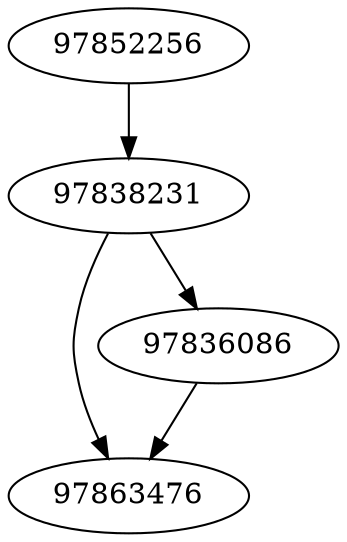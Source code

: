 strict digraph  {
97852256;
97863476;
97836086;
97838231;
97852256 -> 97838231;
97836086 -> 97863476;
97838231 -> 97863476;
97838231 -> 97836086;
}
